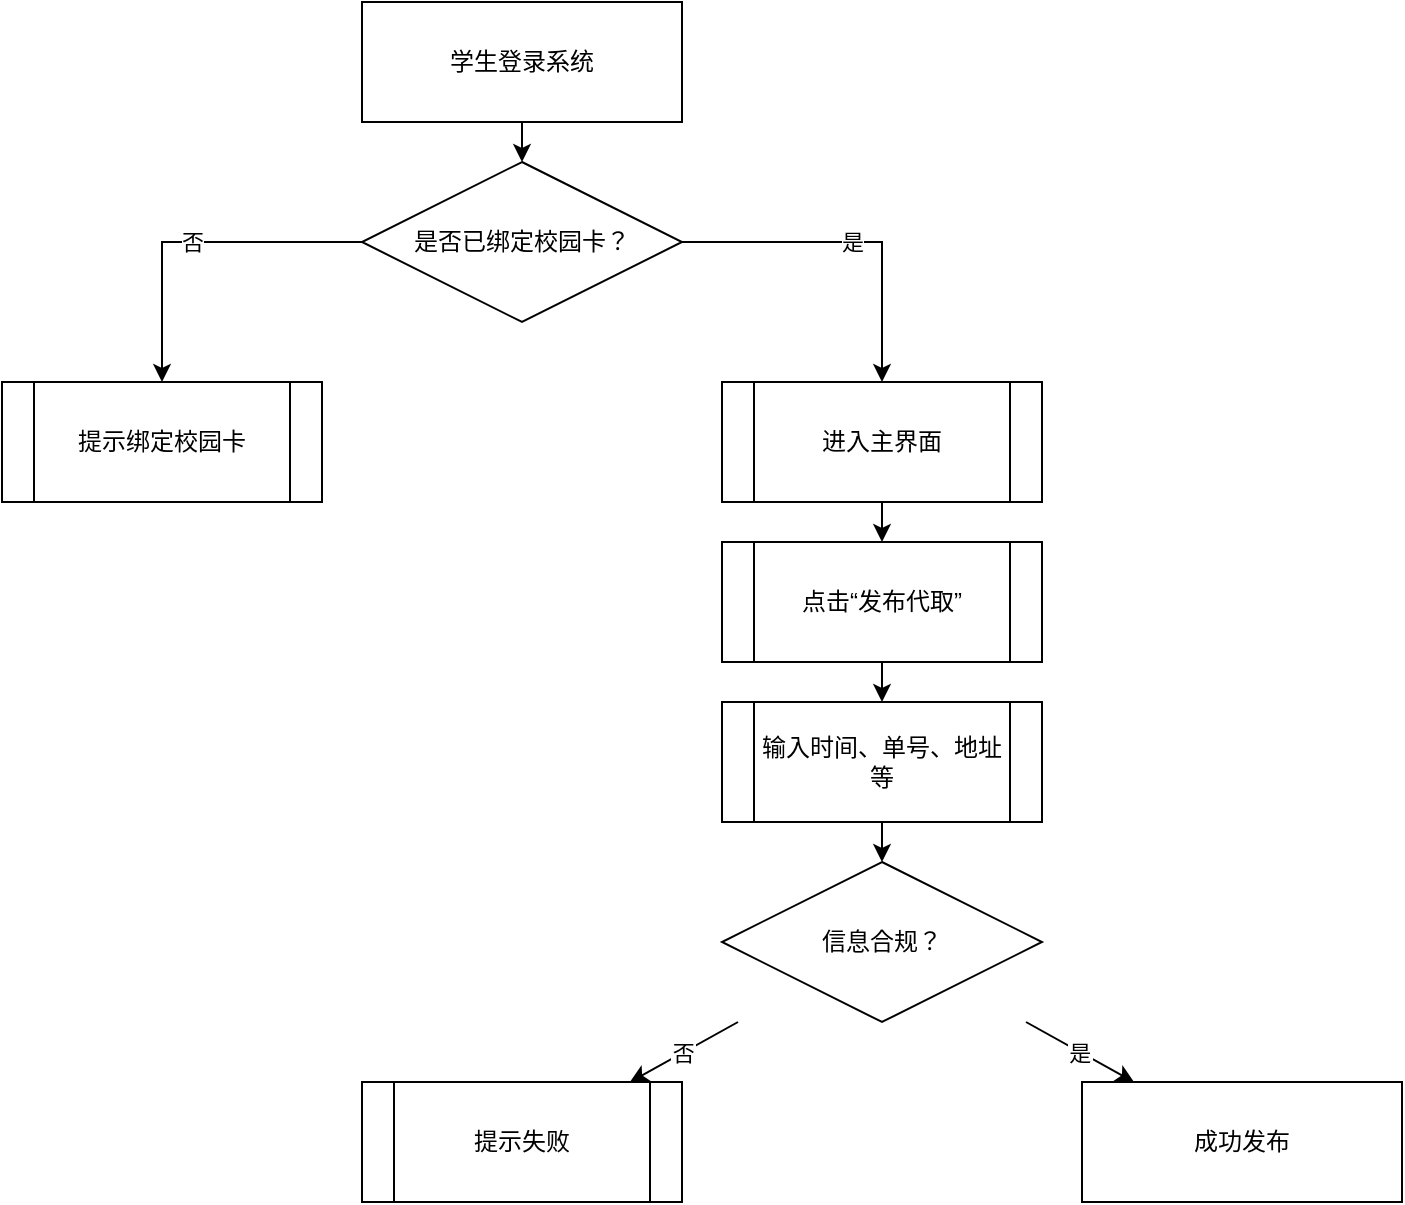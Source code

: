 <mxfile version="27.0.2">
  <diagram name="流程图" id="uV76MhiPPVAgiyVpTwgQ">
    <mxGraphModel dx="761" dy="890" grid="0" gridSize="10" guides="1" tooltips="1" connect="1" arrows="1" fold="1" page="0" pageScale="1" pageWidth="827" pageHeight="1169" math="0" shadow="0">
      <root>
        <mxCell id="0" />
        <mxCell id="1" parent="0" />
        <mxCell id="DaksFJsBLmpUEy1v9Wox-1" value="学生登录系统" style="shape=terminator;whiteSpace=wrap;html=1;" vertex="1" parent="1">
          <mxGeometry x="220" y="40" width="160" height="60" as="geometry" />
        </mxCell>
        <mxCell id="DaksFJsBLmpUEy1v9Wox-2" value="是否已绑定校园卡？" style="shape=rhombus;whiteSpace=wrap;html=1;" vertex="1" parent="1">
          <mxGeometry x="220" y="120" width="160" height="80" as="geometry" />
        </mxCell>
        <mxCell id="DaksFJsBLmpUEy1v9Wox-3" value="提示绑定校园卡" style="shape=process;whiteSpace=wrap;html=1;" vertex="1" parent="1">
          <mxGeometry x="40" y="230" width="160" height="60" as="geometry" />
        </mxCell>
        <mxCell id="DaksFJsBLmpUEy1v9Wox-4" value="进入主界面" style="shape=process;whiteSpace=wrap;html=1;" vertex="1" parent="1">
          <mxGeometry x="400" y="230" width="160" height="60" as="geometry" />
        </mxCell>
        <mxCell id="DaksFJsBLmpUEy1v9Wox-5" value="点击“发布代取”" style="shape=process;whiteSpace=wrap;html=1;" vertex="1" parent="1">
          <mxGeometry x="400" y="310" width="160" height="60" as="geometry" />
        </mxCell>
        <mxCell id="DaksFJsBLmpUEy1v9Wox-6" value="输入时间、单号、地址等" style="shape=process;whiteSpace=wrap;html=1;" vertex="1" parent="1">
          <mxGeometry x="400" y="390" width="160" height="60" as="geometry" />
        </mxCell>
        <mxCell id="DaksFJsBLmpUEy1v9Wox-7" value="信息合规？" style="shape=rhombus;whiteSpace=wrap;html=1;" vertex="1" parent="1">
          <mxGeometry x="400" y="470" width="160" height="80" as="geometry" />
        </mxCell>
        <mxCell id="DaksFJsBLmpUEy1v9Wox-8" value="提示失败" style="shape=process;whiteSpace=wrap;html=1;" vertex="1" parent="1">
          <mxGeometry x="220" y="580" width="160" height="60" as="geometry" />
        </mxCell>
        <mxCell id="DaksFJsBLmpUEy1v9Wox-9" value="成功发布" style="shape=terminator;whiteSpace=wrap;html=1;" vertex="1" parent="1">
          <mxGeometry x="580" y="580" width="160" height="60" as="geometry" />
        </mxCell>
        <mxCell id="DaksFJsBLmpUEy1v9Wox-10" style="edgeStyle=orthogonalEdgeStyle;rounded=0;html=1;exitX=0.5;exitY=1;exitDx=0;exitDy=0;" edge="1" parent="1" source="DaksFJsBLmpUEy1v9Wox-1" target="DaksFJsBLmpUEy1v9Wox-2">
          <mxGeometry relative="1" as="geometry" />
        </mxCell>
        <mxCell id="DaksFJsBLmpUEy1v9Wox-11" value="否" style="edgeStyle=orthogonalEdgeStyle;rounded=0;html=1;" edge="1" parent="1" source="DaksFJsBLmpUEy1v9Wox-2" target="DaksFJsBLmpUEy1v9Wox-3">
          <mxGeometry relative="1" as="geometry">
            <mxPoint x="220" y="200" as="targetPoint" />
          </mxGeometry>
        </mxCell>
        <mxCell id="DaksFJsBLmpUEy1v9Wox-12" value="是" style="edgeStyle=orthogonalEdgeStyle;rounded=0;html=1;" edge="1" parent="1" source="DaksFJsBLmpUEy1v9Wox-2" target="DaksFJsBLmpUEy1v9Wox-4">
          <mxGeometry relative="1" as="geometry" />
        </mxCell>
        <mxCell id="DaksFJsBLmpUEy1v9Wox-13" edge="1" parent="1" source="DaksFJsBLmpUEy1v9Wox-4" target="DaksFJsBLmpUEy1v9Wox-5">
          <mxGeometry relative="1" as="geometry" />
        </mxCell>
        <mxCell id="DaksFJsBLmpUEy1v9Wox-14" edge="1" parent="1" source="DaksFJsBLmpUEy1v9Wox-5" target="DaksFJsBLmpUEy1v9Wox-6">
          <mxGeometry relative="1" as="geometry" />
        </mxCell>
        <mxCell id="DaksFJsBLmpUEy1v9Wox-15" edge="1" parent="1" source="DaksFJsBLmpUEy1v9Wox-6" target="DaksFJsBLmpUEy1v9Wox-7">
          <mxGeometry relative="1" as="geometry" />
        </mxCell>
        <mxCell id="DaksFJsBLmpUEy1v9Wox-16" value="否" edge="1" parent="1" source="DaksFJsBLmpUEy1v9Wox-7" target="DaksFJsBLmpUEy1v9Wox-8">
          <mxGeometry relative="1" as="geometry" />
        </mxCell>
        <mxCell id="DaksFJsBLmpUEy1v9Wox-17" value="是" edge="1" parent="1" source="DaksFJsBLmpUEy1v9Wox-7" target="DaksFJsBLmpUEy1v9Wox-9">
          <mxGeometry relative="1" as="geometry" />
        </mxCell>
      </root>
    </mxGraphModel>
  </diagram>
</mxfile>
